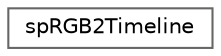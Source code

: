 digraph "类继承关系图"
{
 // LATEX_PDF_SIZE
  bgcolor="transparent";
  edge [fontname=Helvetica,fontsize=10,labelfontname=Helvetica,labelfontsize=10];
  node [fontname=Helvetica,fontsize=10,shape=box,height=0.2,width=0.4];
  rankdir="LR";
  Node0 [id="Node000000",label="spRGB2Timeline",height=0.2,width=0.4,color="grey40", fillcolor="white", style="filled",URL="$structsp_r_g_b2_timeline.html",tooltip=" "];
}
